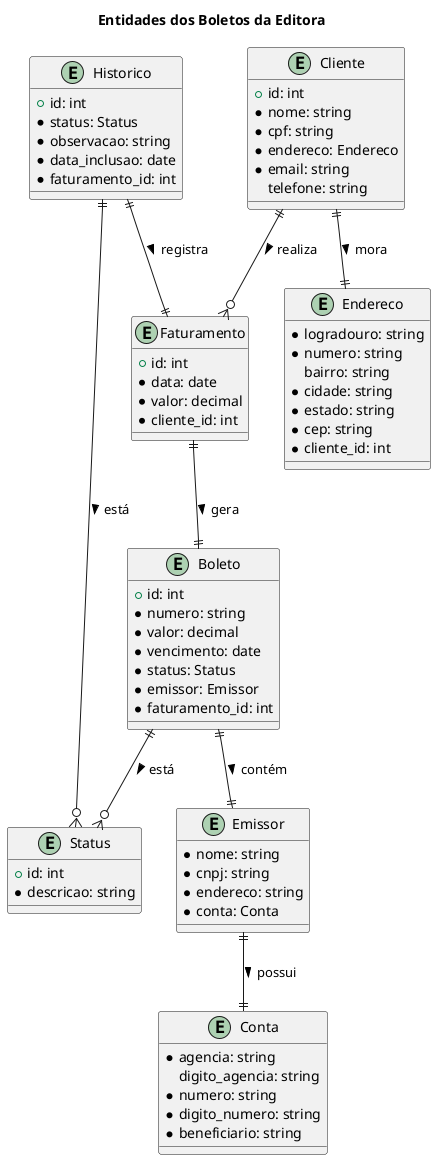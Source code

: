 @startuml Entidades
title Entidades dos Boletos da Editora

entity Emissor {
    *nome: string
    *cnpj: string
    *endereco: string
    *conta: Conta    
}

entity Cliente {
    +id: int
    *nome: string
    *cpf: string
    *endereco: Endereco        
    *email: string
    telefone: string
}

entity Faturamento {
    +id: int
    *data: date
    *valor: decimal
    *cliente_id: int
}

entity Boleto {
    +id: int
    *numero: string
    *valor: decimal
    *vencimento: date
    *status: Status
    *emissor: Emissor
    *faturamento_id: int
}

entity Historico {
    +id: int
    *status: Status
    *observacao: string
    *data_inclusao: date
    *faturamento_id: int
}

entity Endereco {
    *logradouro: string
    *numero: string
    bairro: string
    *cidade: string
    *estado: string
    *cep: string
    *cliente_id: int
}

entity Conta {
    *agencia: string
    digito_agencia: string
    *numero: string
    *digito_numero: string
    *beneficiario: string
}

entity Status {
    +id: int
    *descricao: string
}

Emissor ||--|| Conta : possui >
Cliente ||--|| Endereco : mora >
Cliente ||--o{ Faturamento : realiza >
Faturamento ||--|| Boleto : gera >
Boleto ||--o{ Status : está >
Boleto ||--|| Emissor : contém >
Historico ||--|| Faturamento : registra >
Historico||--o{ Status : está >

@enduml